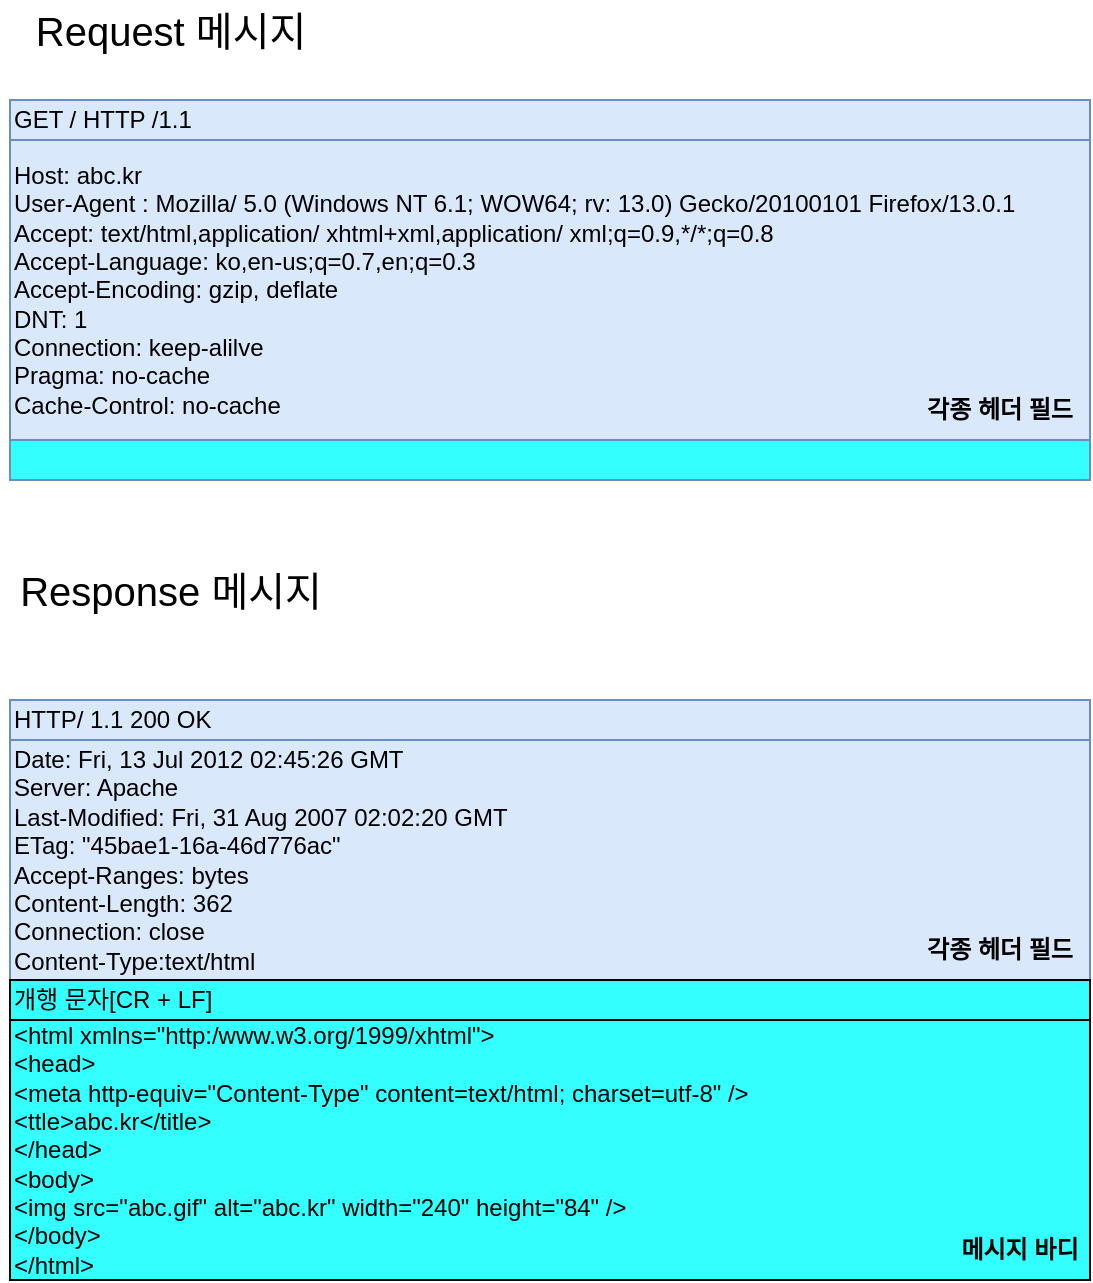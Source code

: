 <mxfile version="16.0.0" type="github">
  <diagram id="4Ua9euBSj-lxprv6bCE1" name="Page-1">
    <mxGraphModel dx="1422" dy="794" grid="1" gridSize="10" guides="1" tooltips="1" connect="1" arrows="1" fold="1" page="1" pageScale="1" pageWidth="827" pageHeight="1169" math="0" shadow="0">
      <root>
        <mxCell id="0" />
        <mxCell id="1" parent="0" />
        <mxCell id="3CitNmyuqDi5dMd3rbtU-1" value="GET / HTTP /1.1" style="rounded=0;whiteSpace=wrap;html=1;align=left;fillColor=#dae8fc;strokeColor=#6c8ebf;" parent="1" vertex="1">
          <mxGeometry x="40" y="120" width="540" height="20" as="geometry" />
        </mxCell>
        <mxCell id="3CitNmyuqDi5dMd3rbtU-2" value="Host: abc.kr&lt;br&gt;User-Agent : Mozilla/ 5.0 (Windows NT 6.1; WOW64; rv: 13.0) Gecko/20100101 Firefox/13.0.1&lt;br&gt;Accept: text/html,application/ xhtml+xml,application/ xml;q=0.9,*/*;q=0.8&lt;br&gt;Accept-Language: ko,en-us;q=0.7,en;q=0.3&lt;br&gt;Accept-Encoding: gzip, deflate&lt;br&gt;DNT: 1&lt;br&gt;Connection: keep-alilve&lt;br&gt;Pragma: no-cache&lt;br&gt;Cache-Control: no-cache" style="rounded=0;whiteSpace=wrap;html=1;align=left;fillColor=#dae8fc;strokeColor=#6c8ebf;" parent="1" vertex="1">
          <mxGeometry x="40" y="140" width="540" height="150" as="geometry" />
        </mxCell>
        <mxCell id="3CitNmyuqDi5dMd3rbtU-3" value="각종 헤더 필드" style="text;html=1;strokeColor=none;fillColor=none;align=center;verticalAlign=middle;whiteSpace=wrap;rounded=0;fontStyle=1" parent="1" vertex="1">
          <mxGeometry x="490" y="260" width="90" height="30" as="geometry" />
        </mxCell>
        <mxCell id="3CitNmyuqDi5dMd3rbtU-4" value="" style="rounded=0;whiteSpace=wrap;html=1;align=left;fillColor=#33FFFF;strokeColor=#6c8ebf;" parent="1" vertex="1">
          <mxGeometry x="40" y="290" width="540" height="20" as="geometry" />
        </mxCell>
        <mxCell id="3CitNmyuqDi5dMd3rbtU-5" value="Request 메시지" style="text;html=1;align=center;verticalAlign=middle;resizable=0;points=[];autosize=1;strokeColor=none;fillColor=none;fontSize=20;" parent="1" vertex="1">
          <mxGeometry x="40" y="70" width="160" height="30" as="geometry" />
        </mxCell>
        <mxCell id="3CitNmyuqDi5dMd3rbtU-6" value="Response 메시지" style="text;html=1;align=center;verticalAlign=middle;resizable=0;points=[];autosize=1;strokeColor=none;fillColor=none;fontSize=20;" parent="1" vertex="1">
          <mxGeometry x="35" y="350" width="170" height="30" as="geometry" />
        </mxCell>
        <mxCell id="3CitNmyuqDi5dMd3rbtU-7" value="HTTP/ 1.1 200 OK" style="rounded=0;whiteSpace=wrap;html=1;align=left;fillColor=#dae8fc;strokeColor=#6c8ebf;" parent="1" vertex="1">
          <mxGeometry x="40" y="420" width="540" height="20" as="geometry" />
        </mxCell>
        <mxCell id="3CitNmyuqDi5dMd3rbtU-8" value="Date: Fri, 13 Jul 2012 02:45:26 GMT&lt;br&gt;Server: Apache&lt;br&gt;Last-Modified: Fri, 31 Aug 2007 02:02:20 GMT&lt;br&gt;ETag: &quot;45bae1-16a-46d776ac&quot;&lt;br&gt;Accept-Ranges: bytes&lt;br&gt;Content-Length: 362&lt;br&gt;Connection: close&lt;br&gt;Content-Type:text/html" style="rounded=0;whiteSpace=wrap;html=1;align=left;fillColor=#dae8fc;strokeColor=#6c8ebf;" parent="1" vertex="1">
          <mxGeometry x="40" y="440" width="540" height="120" as="geometry" />
        </mxCell>
        <mxCell id="3CitNmyuqDi5dMd3rbtU-9" value="각종 헤더 필드" style="text;html=1;strokeColor=none;fillColor=none;align=center;verticalAlign=middle;whiteSpace=wrap;rounded=0;fontStyle=1" parent="1" vertex="1">
          <mxGeometry x="490" y="530" width="90" height="30" as="geometry" />
        </mxCell>
        <mxCell id="3CitNmyuqDi5dMd3rbtU-10" value="개행 문자[CR + LF]" style="rounded=0;whiteSpace=wrap;html=1;align=left;fillColor=#33FFFF;" parent="1" vertex="1">
          <mxGeometry x="40" y="560" width="540" height="20" as="geometry" />
        </mxCell>
        <mxCell id="3CitNmyuqDi5dMd3rbtU-12" value="&amp;lt;html xmlns=&quot;http:/www.w3.org/1999/xhtml&quot;&amp;gt;&lt;br&gt;&amp;lt;head&amp;gt;&lt;br&gt;&amp;lt;meta http-equiv=&quot;Content-Type&quot; content=text/html; charset=utf-8&quot; /&amp;gt;&lt;br&gt;&amp;lt;ttle&amp;gt;abc.kr&amp;lt;/title&amp;gt;&lt;br&gt;&amp;lt;/head&amp;gt;&lt;br&gt;&amp;lt;body&amp;gt;&lt;br&gt;&amp;lt;img src=&quot;abc.gif&quot; alt=&quot;abc.kr&quot; width=&quot;240&quot; height=&quot;84&quot; /&amp;gt;&lt;br&gt;&amp;lt;/body&amp;gt;&lt;br&gt;&amp;lt;/html&amp;gt;" style="rounded=0;whiteSpace=wrap;html=1;align=left;fillColor=#33FFFF;" parent="1" vertex="1">
          <mxGeometry x="40" y="580" width="540" height="130" as="geometry" />
        </mxCell>
        <mxCell id="3CitNmyuqDi5dMd3rbtU-13" value="메시지 바디" style="text;html=1;strokeColor=none;fillColor=none;align=center;verticalAlign=middle;whiteSpace=wrap;rounded=0;fontStyle=1" parent="1" vertex="1">
          <mxGeometry x="510" y="680" width="70" height="30" as="geometry" />
        </mxCell>
      </root>
    </mxGraphModel>
  </diagram>
</mxfile>
